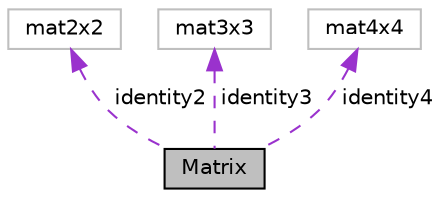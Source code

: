digraph "Matrix"
{
 // INTERACTIVE_SVG=YES
 // LATEX_PDF_SIZE
  edge [fontname="Helvetica",fontsize="10",labelfontname="Helvetica",labelfontsize="10"];
  node [fontname="Helvetica",fontsize="10",shape=record];
  Node1 [label="Matrix",height=0.2,width=0.4,color="black", fillcolor="grey75", style="filled", fontcolor="black",tooltip="Matrix constants"];
  Node2 -> Node1 [dir="back",color="darkorchid3",fontsize="10",style="dashed",label=" identity2" ,fontname="Helvetica"];
  Node2 [label="mat2x2",height=0.2,width=0.4,color="grey75", fillcolor="white", style="filled",tooltip=" "];
  Node3 -> Node1 [dir="back",color="darkorchid3",fontsize="10",style="dashed",label=" identity3" ,fontname="Helvetica"];
  Node3 [label="mat3x3",height=0.2,width=0.4,color="grey75", fillcolor="white", style="filled",tooltip=" "];
  Node4 -> Node1 [dir="back",color="darkorchid3",fontsize="10",style="dashed",label=" identity4" ,fontname="Helvetica"];
  Node4 [label="mat4x4",height=0.2,width=0.4,color="grey75", fillcolor="white", style="filled",tooltip=" "];
}
